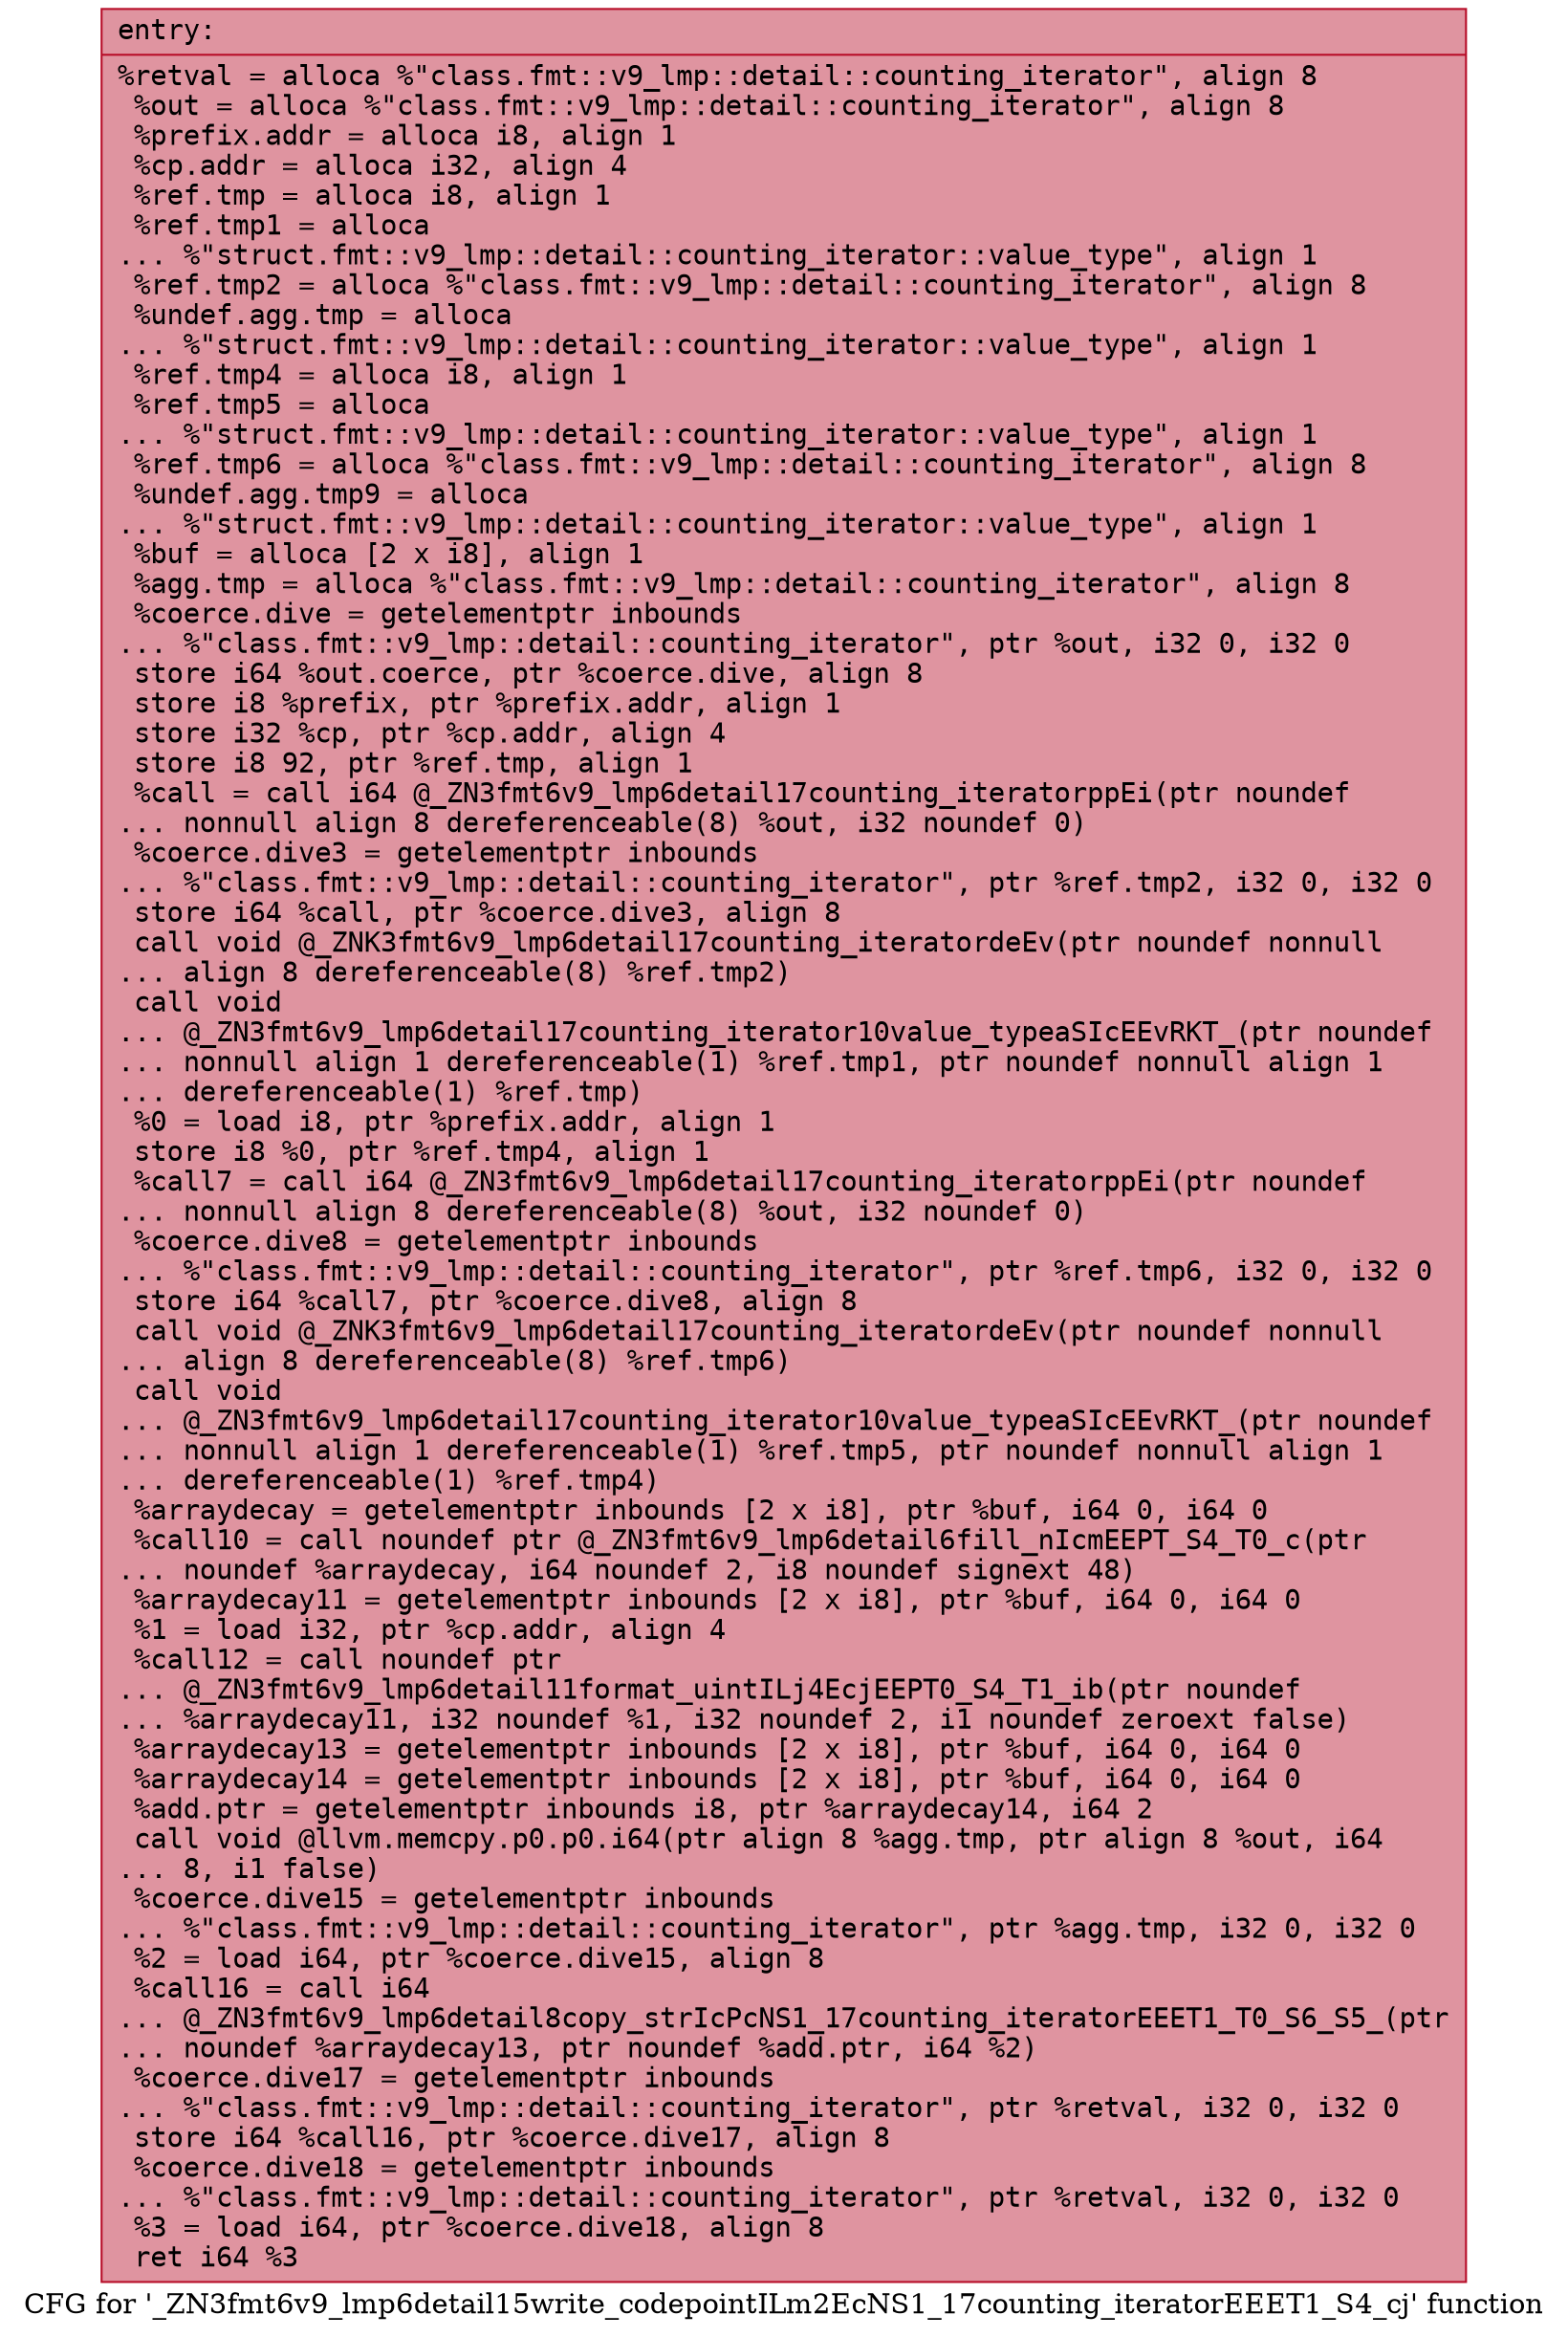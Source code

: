 digraph "CFG for '_ZN3fmt6v9_lmp6detail15write_codepointILm2EcNS1_17counting_iteratorEEET1_S4_cj' function" {
	label="CFG for '_ZN3fmt6v9_lmp6detail15write_codepointILm2EcNS1_17counting_iteratorEEET1_S4_cj' function";

	Node0x55fec36e5400 [shape=record,color="#b70d28ff", style=filled, fillcolor="#b70d2870" fontname="Courier",label="{entry:\l|  %retval = alloca %\"class.fmt::v9_lmp::detail::counting_iterator\", align 8\l  %out = alloca %\"class.fmt::v9_lmp::detail::counting_iterator\", align 8\l  %prefix.addr = alloca i8, align 1\l  %cp.addr = alloca i32, align 4\l  %ref.tmp = alloca i8, align 1\l  %ref.tmp1 = alloca\l... %\"struct.fmt::v9_lmp::detail::counting_iterator::value_type\", align 1\l  %ref.tmp2 = alloca %\"class.fmt::v9_lmp::detail::counting_iterator\", align 8\l  %undef.agg.tmp = alloca\l... %\"struct.fmt::v9_lmp::detail::counting_iterator::value_type\", align 1\l  %ref.tmp4 = alloca i8, align 1\l  %ref.tmp5 = alloca\l... %\"struct.fmt::v9_lmp::detail::counting_iterator::value_type\", align 1\l  %ref.tmp6 = alloca %\"class.fmt::v9_lmp::detail::counting_iterator\", align 8\l  %undef.agg.tmp9 = alloca\l... %\"struct.fmt::v9_lmp::detail::counting_iterator::value_type\", align 1\l  %buf = alloca [2 x i8], align 1\l  %agg.tmp = alloca %\"class.fmt::v9_lmp::detail::counting_iterator\", align 8\l  %coerce.dive = getelementptr inbounds\l... %\"class.fmt::v9_lmp::detail::counting_iterator\", ptr %out, i32 0, i32 0\l  store i64 %out.coerce, ptr %coerce.dive, align 8\l  store i8 %prefix, ptr %prefix.addr, align 1\l  store i32 %cp, ptr %cp.addr, align 4\l  store i8 92, ptr %ref.tmp, align 1\l  %call = call i64 @_ZN3fmt6v9_lmp6detail17counting_iteratorppEi(ptr noundef\l... nonnull align 8 dereferenceable(8) %out, i32 noundef 0)\l  %coerce.dive3 = getelementptr inbounds\l... %\"class.fmt::v9_lmp::detail::counting_iterator\", ptr %ref.tmp2, i32 0, i32 0\l  store i64 %call, ptr %coerce.dive3, align 8\l  call void @_ZNK3fmt6v9_lmp6detail17counting_iteratordeEv(ptr noundef nonnull\l... align 8 dereferenceable(8) %ref.tmp2)\l  call void\l... @_ZN3fmt6v9_lmp6detail17counting_iterator10value_typeaSIcEEvRKT_(ptr noundef\l... nonnull align 1 dereferenceable(1) %ref.tmp1, ptr noundef nonnull align 1\l... dereferenceable(1) %ref.tmp)\l  %0 = load i8, ptr %prefix.addr, align 1\l  store i8 %0, ptr %ref.tmp4, align 1\l  %call7 = call i64 @_ZN3fmt6v9_lmp6detail17counting_iteratorppEi(ptr noundef\l... nonnull align 8 dereferenceable(8) %out, i32 noundef 0)\l  %coerce.dive8 = getelementptr inbounds\l... %\"class.fmt::v9_lmp::detail::counting_iterator\", ptr %ref.tmp6, i32 0, i32 0\l  store i64 %call7, ptr %coerce.dive8, align 8\l  call void @_ZNK3fmt6v9_lmp6detail17counting_iteratordeEv(ptr noundef nonnull\l... align 8 dereferenceable(8) %ref.tmp6)\l  call void\l... @_ZN3fmt6v9_lmp6detail17counting_iterator10value_typeaSIcEEvRKT_(ptr noundef\l... nonnull align 1 dereferenceable(1) %ref.tmp5, ptr noundef nonnull align 1\l... dereferenceable(1) %ref.tmp4)\l  %arraydecay = getelementptr inbounds [2 x i8], ptr %buf, i64 0, i64 0\l  %call10 = call noundef ptr @_ZN3fmt6v9_lmp6detail6fill_nIcmEEPT_S4_T0_c(ptr\l... noundef %arraydecay, i64 noundef 2, i8 noundef signext 48)\l  %arraydecay11 = getelementptr inbounds [2 x i8], ptr %buf, i64 0, i64 0\l  %1 = load i32, ptr %cp.addr, align 4\l  %call12 = call noundef ptr\l... @_ZN3fmt6v9_lmp6detail11format_uintILj4EcjEEPT0_S4_T1_ib(ptr noundef\l... %arraydecay11, i32 noundef %1, i32 noundef 2, i1 noundef zeroext false)\l  %arraydecay13 = getelementptr inbounds [2 x i8], ptr %buf, i64 0, i64 0\l  %arraydecay14 = getelementptr inbounds [2 x i8], ptr %buf, i64 0, i64 0\l  %add.ptr = getelementptr inbounds i8, ptr %arraydecay14, i64 2\l  call void @llvm.memcpy.p0.p0.i64(ptr align 8 %agg.tmp, ptr align 8 %out, i64\l... 8, i1 false)\l  %coerce.dive15 = getelementptr inbounds\l... %\"class.fmt::v9_lmp::detail::counting_iterator\", ptr %agg.tmp, i32 0, i32 0\l  %2 = load i64, ptr %coerce.dive15, align 8\l  %call16 = call i64\l... @_ZN3fmt6v9_lmp6detail8copy_strIcPcNS1_17counting_iteratorEEET1_T0_S6_S5_(ptr\l... noundef %arraydecay13, ptr noundef %add.ptr, i64 %2)\l  %coerce.dive17 = getelementptr inbounds\l... %\"class.fmt::v9_lmp::detail::counting_iterator\", ptr %retval, i32 0, i32 0\l  store i64 %call16, ptr %coerce.dive17, align 8\l  %coerce.dive18 = getelementptr inbounds\l... %\"class.fmt::v9_lmp::detail::counting_iterator\", ptr %retval, i32 0, i32 0\l  %3 = load i64, ptr %coerce.dive18, align 8\l  ret i64 %3\l}"];
}
